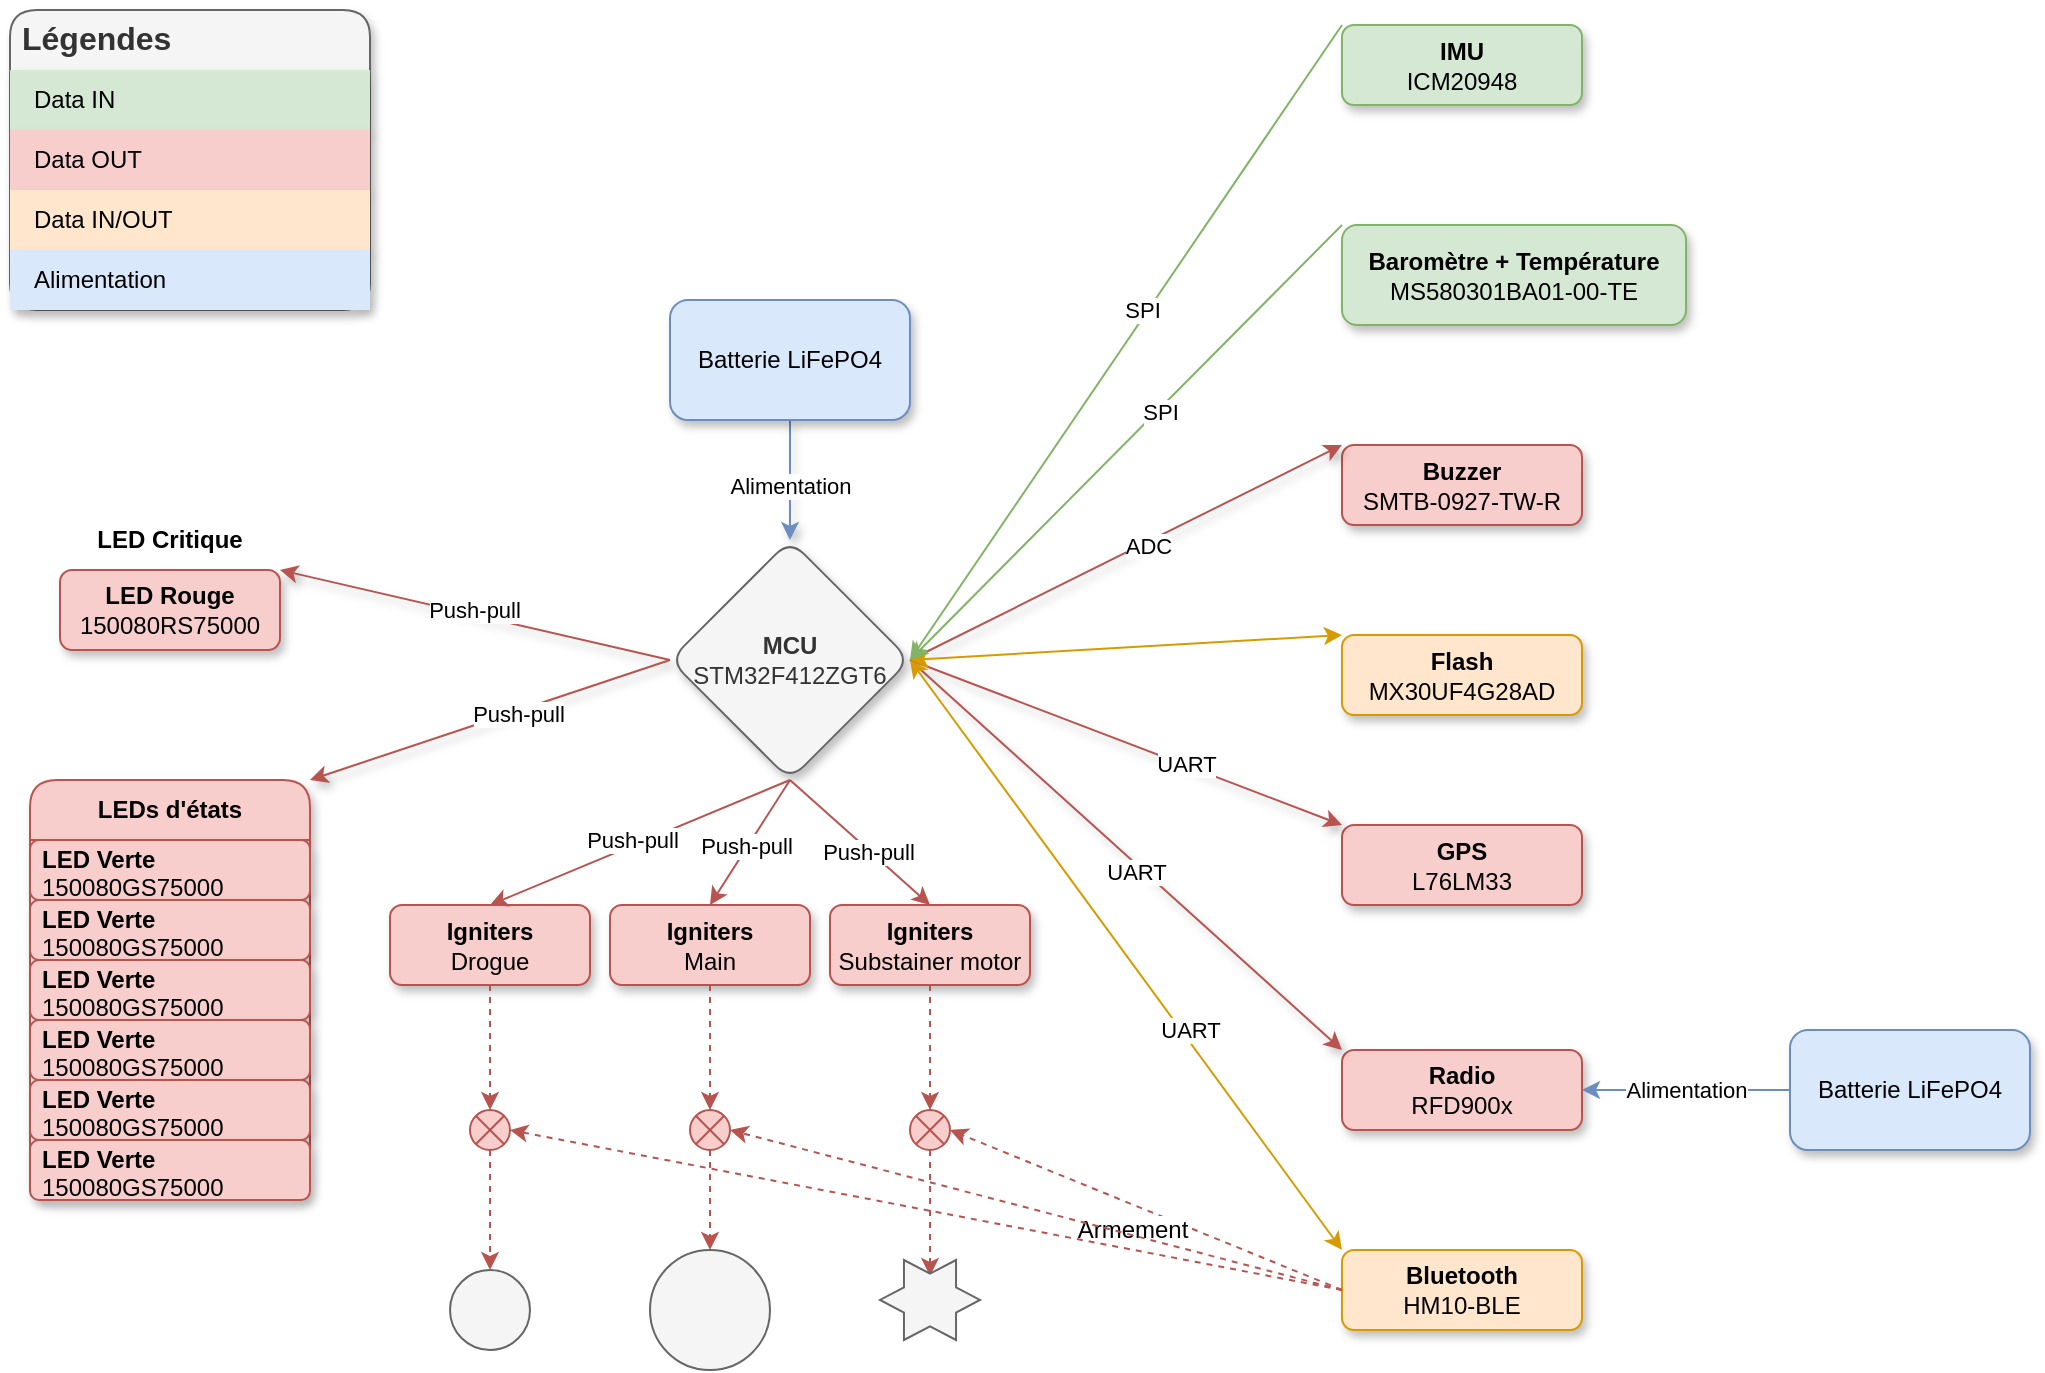 <mxfile version="24.7.16">
  <diagram name="Page-1" id="TUmGC7CQor2duUEEpyAF">
    <mxGraphModel dx="1434" dy="778" grid="1" gridSize="10" guides="1" tooltips="1" connect="1" arrows="1" fold="1" page="1" pageScale="1" pageWidth="827" pageHeight="1169" math="0" shadow="0">
      <root>
        <mxCell id="0" />
        <mxCell id="1" parent="0" />
        <mxCell id="Zi-ls83hF5ju5xvG0MOW-3" value="&lt;b&gt;MCU&lt;/b&gt;&lt;div&gt;&lt;span style=&quot;background-color: initial;&quot;&gt;STM32F412ZGT6&lt;/span&gt;&lt;br&gt;&lt;/div&gt;" style="rhombus;whiteSpace=wrap;html=1;align=center;shadow=1;rounded=1;verticalAlign=middle;fillColor=#f5f5f5;fontColor=#333333;strokeColor=#666666;" vertex="1" parent="1">
          <mxGeometry x="340" y="325" width="120" height="120" as="geometry" />
        </mxCell>
        <mxCell id="Zi-ls83hF5ju5xvG0MOW-4" value="&lt;b&gt;IMU&lt;/b&gt;&lt;div&gt;ICM20948&lt;br&gt;&lt;/div&gt;" style="rounded=1;whiteSpace=wrap;html=1;shadow=1;fillColor=#d5e8d4;strokeColor=#82b366;" vertex="1" parent="1">
          <mxGeometry x="676" y="67.5" width="120" height="40" as="geometry" />
        </mxCell>
        <mxCell id="Zi-ls83hF5ju5xvG0MOW-5" value="&lt;div&gt;&lt;b&gt;Baromètre + Température&lt;/b&gt;&lt;/div&gt;&lt;div&gt;MS580301BA01-00-TE&lt;br&gt;&lt;/div&gt;" style="rounded=1;whiteSpace=wrap;html=1;shadow=1;fillColor=#d5e8d4;strokeColor=#82b366;" vertex="1" parent="1">
          <mxGeometry x="676" y="167.5" width="172" height="50" as="geometry" />
        </mxCell>
        <mxCell id="Zi-ls83hF5ju5xvG0MOW-6" value="&lt;div&gt;&lt;b&gt;Flash&lt;/b&gt;&lt;/div&gt;&lt;div&gt;MX30UF4G28AD&lt;br&gt;&lt;/div&gt;" style="rounded=1;whiteSpace=wrap;html=1;shadow=1;fillColor=#ffe6cc;strokeColor=#d79b00;" vertex="1" parent="1">
          <mxGeometry x="676" y="372.5" width="120" height="40" as="geometry" />
        </mxCell>
        <mxCell id="Zi-ls83hF5ju5xvG0MOW-7" value="&lt;div&gt;&lt;b&gt;Radio&lt;/b&gt;&lt;/div&gt;&lt;div&gt;RFD900x&lt;/div&gt;" style="rounded=1;whiteSpace=wrap;html=1;shadow=1;fillColor=#f8cecc;strokeColor=#b85450;" vertex="1" parent="1">
          <mxGeometry x="676" y="580" width="120" height="40" as="geometry" />
        </mxCell>
        <mxCell id="Zi-ls83hF5ju5xvG0MOW-8" value="&lt;div&gt;&lt;b&gt;Buzzer&lt;/b&gt;&lt;/div&gt;&lt;div&gt;SMTB-0927-TW-R&lt;br&gt;&lt;/div&gt;" style="rounded=1;whiteSpace=wrap;html=1;shadow=1;fillColor=#f8cecc;strokeColor=#b85450;" vertex="1" parent="1">
          <mxGeometry x="676" y="277.5" width="120" height="40" as="geometry" />
        </mxCell>
        <mxCell id="Zi-ls83hF5ju5xvG0MOW-10" value="&lt;b&gt;LED Rouge&lt;/b&gt;&lt;div&gt;150080RS75000&lt;br&gt;&lt;/div&gt;" style="rounded=1;whiteSpace=wrap;html=1;shadow=1;fillColor=#f8cecc;strokeColor=#b85450;" vertex="1" parent="1">
          <mxGeometry x="35" y="340" width="110" height="40" as="geometry" />
        </mxCell>
        <mxCell id="Zi-ls83hF5ju5xvG0MOW-16" value="Batterie LiFePO4" style="rounded=1;whiteSpace=wrap;html=1;shadow=1;fillColor=#dae8fc;strokeColor=#6c8ebf;" vertex="1" parent="1">
          <mxGeometry x="900" y="570" width="120" height="60" as="geometry" />
        </mxCell>
        <mxCell id="Zi-ls83hF5ju5xvG0MOW-24" value="&lt;b&gt;LED&amp;nbsp;Critique&lt;/b&gt;" style="text;html=1;align=center;verticalAlign=middle;whiteSpace=wrap;rounded=0;" vertex="1" parent="1">
          <mxGeometry x="60" y="310" width="60" height="30" as="geometry" />
        </mxCell>
        <mxCell id="Zi-ls83hF5ju5xvG0MOW-27" value="&lt;b&gt;LEDs d&#39;états&lt;/b&gt;" style="swimlane;fontStyle=0;childLayout=stackLayout;horizontal=1;startSize=30;horizontalStack=0;resizeParent=1;resizeParentMax=0;resizeLast=0;collapsible=1;marginBottom=0;whiteSpace=wrap;html=1;rounded=1;swimlaneLine=1;shadow=1;fillColor=#f8cecc;strokeColor=#b85450;" vertex="1" parent="1">
          <mxGeometry x="20" y="445" width="140" height="210" as="geometry" />
        </mxCell>
        <mxCell id="Zi-ls83hF5ju5xvG0MOW-28" value="&lt;b style=&quot;text-align: center;&quot;&gt;LED Verte&lt;/b&gt;&lt;div style=&quot;text-align: center;&quot;&gt;150080GS75000&lt;/div&gt;" style="text;align=left;verticalAlign=middle;spacingLeft=4;spacingRight=4;overflow=hidden;points=[[0,0.5],[1,0.5]];portConstraint=eastwest;rotatable=0;whiteSpace=wrap;html=1;rounded=1;shadow=1;fillColor=#f8cecc;strokeColor=#b85450;" vertex="1" parent="Zi-ls83hF5ju5xvG0MOW-27">
          <mxGeometry y="30" width="140" height="30" as="geometry" />
        </mxCell>
        <mxCell id="Zi-ls83hF5ju5xvG0MOW-29" value="&lt;b style=&quot;text-align: center;&quot;&gt;LED Verte&lt;/b&gt;&lt;div style=&quot;text-align: center;&quot;&gt;150080GS75000&lt;/div&gt;" style="text;align=left;verticalAlign=middle;spacingLeft=4;spacingRight=4;overflow=hidden;points=[[0,0.5],[1,0.5]];portConstraint=eastwest;rotatable=0;whiteSpace=wrap;html=1;rounded=1;shadow=1;fillColor=#f8cecc;strokeColor=#b85450;" vertex="1" parent="Zi-ls83hF5ju5xvG0MOW-27">
          <mxGeometry y="60" width="140" height="30" as="geometry" />
        </mxCell>
        <mxCell id="Zi-ls83hF5ju5xvG0MOW-30" value="&lt;b style=&quot;text-align: center;&quot;&gt;LED Verte&lt;/b&gt;&lt;div style=&quot;text-align: center;&quot;&gt;150080GS75000&lt;/div&gt;" style="text;align=left;verticalAlign=middle;spacingLeft=4;spacingRight=4;overflow=hidden;points=[[0,0.5],[1,0.5]];portConstraint=eastwest;rotatable=0;whiteSpace=wrap;html=1;rounded=1;shadow=1;fillColor=#f8cecc;strokeColor=#b85450;" vertex="1" parent="Zi-ls83hF5ju5xvG0MOW-27">
          <mxGeometry y="90" width="140" height="30" as="geometry" />
        </mxCell>
        <mxCell id="Zi-ls83hF5ju5xvG0MOW-31" value="&lt;b style=&quot;text-align: center;&quot;&gt;LED Verte&lt;/b&gt;&lt;div style=&quot;text-align: center;&quot;&gt;150080GS75000&lt;/div&gt;" style="text;align=left;verticalAlign=middle;spacingLeft=4;spacingRight=4;overflow=hidden;points=[[0,0.5],[1,0.5]];portConstraint=eastwest;rotatable=0;whiteSpace=wrap;html=1;rounded=1;shadow=1;fillColor=#f8cecc;strokeColor=#b85450;" vertex="1" parent="Zi-ls83hF5ju5xvG0MOW-27">
          <mxGeometry y="120" width="140" height="30" as="geometry" />
        </mxCell>
        <mxCell id="Zi-ls83hF5ju5xvG0MOW-32" value="&lt;b style=&quot;text-align: center;&quot;&gt;LED Verte&lt;/b&gt;&lt;div style=&quot;text-align: center;&quot;&gt;150080GS75000&lt;/div&gt;" style="text;align=left;verticalAlign=middle;spacingLeft=4;spacingRight=4;overflow=hidden;points=[[0,0.5],[1,0.5]];portConstraint=eastwest;rotatable=0;whiteSpace=wrap;html=1;rounded=1;shadow=1;fillColor=#f8cecc;strokeColor=#b85450;" vertex="1" parent="Zi-ls83hF5ju5xvG0MOW-27">
          <mxGeometry y="150" width="140" height="30" as="geometry" />
        </mxCell>
        <mxCell id="Zi-ls83hF5ju5xvG0MOW-99" value="&lt;b style=&quot;text-align: center;&quot;&gt;LED Verte&lt;/b&gt;&lt;div style=&quot;text-align: center;&quot;&gt;150080GS75000&lt;/div&gt;" style="text;align=left;verticalAlign=middle;spacingLeft=4;spacingRight=4;overflow=hidden;points=[[0,0.5],[1,0.5]];portConstraint=eastwest;rotatable=0;whiteSpace=wrap;html=1;rounded=1;shadow=1;fillColor=#f8cecc;strokeColor=#b85450;" vertex="1" parent="Zi-ls83hF5ju5xvG0MOW-27">
          <mxGeometry y="180" width="140" height="30" as="geometry" />
        </mxCell>
        <mxCell id="Zi-ls83hF5ju5xvG0MOW-42" style="edgeStyle=orthogonalEdgeStyle;rounded=0;orthogonalLoop=1;jettySize=auto;html=1;exitX=0.5;exitY=1;exitDx=0;exitDy=0;entryX=0.5;entryY=0;entryDx=0;entryDy=0;shadow=1;fillColor=#dae8fc;strokeColor=#6c8ebf;" edge="1" parent="1" source="Zi-ls83hF5ju5xvG0MOW-38" target="Zi-ls83hF5ju5xvG0MOW-3">
          <mxGeometry relative="1" as="geometry" />
        </mxCell>
        <mxCell id="Zi-ls83hF5ju5xvG0MOW-77" value="Alimentation" style="edgeLabel;html=1;align=center;verticalAlign=middle;resizable=0;points=[];" vertex="1" connectable="0" parent="Zi-ls83hF5ju5xvG0MOW-42">
          <mxGeometry x="0.1" y="3" relative="1" as="geometry">
            <mxPoint x="-3" as="offset" />
          </mxGeometry>
        </mxCell>
        <mxCell id="Zi-ls83hF5ju5xvG0MOW-38" value="Batterie LiFePO4" style="rounded=1;whiteSpace=wrap;html=1;shadow=1;fillColor=#dae8fc;strokeColor=#6c8ebf;" vertex="1" parent="1">
          <mxGeometry x="340" y="205" width="120" height="60" as="geometry" />
        </mxCell>
        <mxCell id="Zi-ls83hF5ju5xvG0MOW-39" value="&lt;div&gt;&lt;b&gt;GPS&lt;/b&gt;&lt;/div&gt;&lt;div&gt;L76LM33&lt;/div&gt;" style="rounded=1;whiteSpace=wrap;html=1;shadow=1;fillColor=#f8cecc;strokeColor=#b85450;" vertex="1" parent="1">
          <mxGeometry x="676" y="467.5" width="120" height="40" as="geometry" />
        </mxCell>
        <mxCell id="Zi-ls83hF5ju5xvG0MOW-45" value="" style="endArrow=classic;html=1;rounded=0;exitX=1;exitY=0.5;exitDx=0;exitDy=0;entryX=0;entryY=0;entryDx=0;entryDy=0;shadow=1;fillColor=#f8cecc;strokeColor=#b85450;" edge="1" parent="1" source="Zi-ls83hF5ju5xvG0MOW-3" target="Zi-ls83hF5ju5xvG0MOW-7">
          <mxGeometry width="50" height="50" relative="1" as="geometry">
            <mxPoint x="390" y="430" as="sourcePoint" />
            <mxPoint x="440" y="380" as="targetPoint" />
          </mxGeometry>
        </mxCell>
        <mxCell id="Zi-ls83hF5ju5xvG0MOW-70" value="UART" style="edgeLabel;html=1;align=center;verticalAlign=middle;resizable=0;points=[];" vertex="1" connectable="0" parent="Zi-ls83hF5ju5xvG0MOW-45">
          <mxGeometry x="-0.171" y="-2" relative="1" as="geometry">
            <mxPoint x="25" y="24" as="offset" />
          </mxGeometry>
        </mxCell>
        <mxCell id="Zi-ls83hF5ju5xvG0MOW-46" value="" style="endArrow=classic;html=1;rounded=0;exitX=1;exitY=0.5;exitDx=0;exitDy=0;entryX=0;entryY=0;entryDx=0;entryDy=0;shadow=1;fillColor=#f8cecc;strokeColor=#b85450;" edge="1" parent="1" source="Zi-ls83hF5ju5xvG0MOW-3" target="Zi-ls83hF5ju5xvG0MOW-39">
          <mxGeometry width="50" height="50" relative="1" as="geometry">
            <mxPoint x="380" y="405" as="sourcePoint" />
            <mxPoint x="430" y="630" as="targetPoint" />
          </mxGeometry>
        </mxCell>
        <mxCell id="Zi-ls83hF5ju5xvG0MOW-71" value="UART" style="edgeLabel;html=1;align=center;verticalAlign=middle;resizable=0;points=[];" vertex="1" connectable="0" parent="Zi-ls83hF5ju5xvG0MOW-46">
          <mxGeometry x="0.383" y="1" relative="1" as="geometry">
            <mxPoint x="-12" y="-4" as="offset" />
          </mxGeometry>
        </mxCell>
        <mxCell id="Zi-ls83hF5ju5xvG0MOW-49" value="" style="endArrow=classic;html=1;rounded=0;exitX=1;exitY=0.5;exitDx=0;exitDy=0;entryX=0;entryY=0;entryDx=0;entryDy=0;shadow=1;fillColor=#f8cecc;strokeColor=#b85450;" edge="1" parent="1" source="Zi-ls83hF5ju5xvG0MOW-3" target="Zi-ls83hF5ju5xvG0MOW-8">
          <mxGeometry width="50" height="50" relative="1" as="geometry">
            <mxPoint x="380" y="405" as="sourcePoint" />
            <mxPoint x="430" y="435" as="targetPoint" />
          </mxGeometry>
        </mxCell>
        <mxCell id="Zi-ls83hF5ju5xvG0MOW-74" value="ADC" style="edgeLabel;html=1;align=center;verticalAlign=middle;resizable=0;points=[];" vertex="1" connectable="0" parent="Zi-ls83hF5ju5xvG0MOW-49">
          <mxGeometry x="0.094" y="-2" relative="1" as="geometry">
            <mxPoint as="offset" />
          </mxGeometry>
        </mxCell>
        <mxCell id="Zi-ls83hF5ju5xvG0MOW-59" value="" style="endArrow=classic;html=1;rounded=0;exitX=0;exitY=0.5;exitDx=0;exitDy=0;entryX=1;entryY=0;entryDx=0;entryDy=0;shadow=1;fillColor=#f8cecc;strokeColor=#b85450;" edge="1" parent="1" source="Zi-ls83hF5ju5xvG0MOW-3" target="Zi-ls83hF5ju5xvG0MOW-10">
          <mxGeometry width="50" height="50" relative="1" as="geometry">
            <mxPoint x="390" y="430" as="sourcePoint" />
            <mxPoint x="440" y="380" as="targetPoint" />
          </mxGeometry>
        </mxCell>
        <mxCell id="Zi-ls83hF5ju5xvG0MOW-79" value="Push-pull" style="edgeLabel;html=1;align=center;verticalAlign=middle;resizable=0;points=[];" vertex="1" connectable="0" parent="Zi-ls83hF5ju5xvG0MOW-59">
          <mxGeometry x="0.014" y="-2" relative="1" as="geometry">
            <mxPoint as="offset" />
          </mxGeometry>
        </mxCell>
        <mxCell id="Zi-ls83hF5ju5xvG0MOW-60" value="" style="endArrow=classic;html=1;rounded=0;exitX=0;exitY=0.5;exitDx=0;exitDy=0;entryX=1;entryY=0;entryDx=0;entryDy=0;shadow=1;fillColor=#f8cecc;strokeColor=#b85450;" edge="1" parent="1" source="Zi-ls83hF5ju5xvG0MOW-3" target="Zi-ls83hF5ju5xvG0MOW-27">
          <mxGeometry width="50" height="50" relative="1" as="geometry">
            <mxPoint x="260" y="405" as="sourcePoint" />
            <mxPoint x="215" y="355" as="targetPoint" />
          </mxGeometry>
        </mxCell>
        <mxCell id="Zi-ls83hF5ju5xvG0MOW-80" value="Push-pull" style="edgeLabel;html=1;align=center;verticalAlign=middle;resizable=0;points=[];" vertex="1" connectable="0" parent="Zi-ls83hF5ju5xvG0MOW-60">
          <mxGeometry x="-0.259" y="1" relative="1" as="geometry">
            <mxPoint x="-10" y="4" as="offset" />
          </mxGeometry>
        </mxCell>
        <mxCell id="Zi-ls83hF5ju5xvG0MOW-86" value="Légendes" style="shape=table;startSize=30;container=1;collapsible=0;childLayout=tableLayout;fontSize=16;align=left;verticalAlign=top;fillColor=#f5f5f5;strokeColor=#666666;fontStyle=1;spacingLeft=6;spacing=0;resizable=0;fontColor=#333333;shadow=1;rounded=1;swimlaneLine=0;" vertex="1" parent="1">
          <mxGeometry x="10" y="60" width="180" height="150" as="geometry" />
        </mxCell>
        <mxCell id="Zi-ls83hF5ju5xvG0MOW-87" value="" style="shape=tableRow;horizontal=0;startSize=0;swimlaneHead=0;swimlaneBody=0;strokeColor=inherit;top=0;left=0;bottom=0;right=0;collapsible=0;dropTarget=0;fillColor=none;points=[[0,0.5],[1,0.5]];portConstraint=eastwest;fontSize=12;" vertex="1" parent="Zi-ls83hF5ju5xvG0MOW-86">
          <mxGeometry y="30" width="180" height="30" as="geometry" />
        </mxCell>
        <mxCell id="Zi-ls83hF5ju5xvG0MOW-88" value="&lt;font color=&quot;#000000&quot;&gt;Data IN&lt;/font&gt;" style="shape=partialRectangle;html=1;whiteSpace=wrap;connectable=0;strokeColor=#82b366;overflow=hidden;fillColor=#d5e8d4;top=0;left=0;bottom=0;right=0;pointerEvents=1;fontSize=12;align=left;spacingLeft=10;spacingRight=4;shadow=1;" vertex="1" parent="Zi-ls83hF5ju5xvG0MOW-87">
          <mxGeometry width="180" height="30" as="geometry">
            <mxRectangle width="180" height="30" as="alternateBounds" />
          </mxGeometry>
        </mxCell>
        <mxCell id="Zi-ls83hF5ju5xvG0MOW-89" value="" style="shape=tableRow;horizontal=0;startSize=0;swimlaneHead=0;swimlaneBody=0;strokeColor=inherit;top=0;left=0;bottom=0;right=0;collapsible=0;dropTarget=0;fillColor=none;points=[[0,0.5],[1,0.5]];portConstraint=eastwest;fontSize=12;" vertex="1" parent="Zi-ls83hF5ju5xvG0MOW-86">
          <mxGeometry y="60" width="180" height="30" as="geometry" />
        </mxCell>
        <mxCell id="Zi-ls83hF5ju5xvG0MOW-90" value="&lt;font color=&quot;#000000&quot;&gt;Data OUT&lt;/font&gt;" style="shape=partialRectangle;html=1;whiteSpace=wrap;connectable=0;strokeColor=#b85450;overflow=hidden;fillColor=#f8cecc;top=0;left=0;bottom=0;right=0;pointerEvents=1;fontSize=12;align=left;spacingLeft=10;spacingRight=4;shadow=1;" vertex="1" parent="Zi-ls83hF5ju5xvG0MOW-89">
          <mxGeometry width="180" height="30" as="geometry">
            <mxRectangle width="180" height="30" as="alternateBounds" />
          </mxGeometry>
        </mxCell>
        <mxCell id="Zi-ls83hF5ju5xvG0MOW-91" value="" style="shape=tableRow;horizontal=0;startSize=0;swimlaneHead=0;swimlaneBody=0;strokeColor=#82b366;top=0;left=0;bottom=0;right=0;collapsible=0;dropTarget=0;fillColor=#d5e8d4;points=[[0,0.5],[1,0.5]];portConstraint=eastwest;fontSize=12;" vertex="1" parent="Zi-ls83hF5ju5xvG0MOW-86">
          <mxGeometry y="90" width="180" height="30" as="geometry" />
        </mxCell>
        <mxCell id="Zi-ls83hF5ju5xvG0MOW-92" value="&lt;font color=&quot;#000000&quot;&gt;Data IN/OUT&lt;/font&gt;" style="shape=partialRectangle;html=1;whiteSpace=wrap;connectable=0;strokeColor=#d79b00;overflow=hidden;fillColor=#ffe6cc;top=0;left=0;bottom=0;right=0;pointerEvents=1;fontSize=12;align=left;spacingLeft=10;spacingRight=4;shadow=1;" vertex="1" parent="Zi-ls83hF5ju5xvG0MOW-91">
          <mxGeometry width="180" height="30" as="geometry">
            <mxRectangle width="180" height="30" as="alternateBounds" />
          </mxGeometry>
        </mxCell>
        <mxCell id="Zi-ls83hF5ju5xvG0MOW-149" style="shape=tableRow;horizontal=0;startSize=0;swimlaneHead=0;swimlaneBody=0;strokeColor=#82b366;top=0;left=0;bottom=0;right=0;collapsible=0;dropTarget=0;fillColor=#d5e8d4;points=[[0,0.5],[1,0.5]];portConstraint=eastwest;fontSize=12;" vertex="1" parent="Zi-ls83hF5ju5xvG0MOW-86">
          <mxGeometry y="120" width="180" height="30" as="geometry" />
        </mxCell>
        <mxCell id="Zi-ls83hF5ju5xvG0MOW-150" value="Alimentation" style="shape=partialRectangle;html=1;whiteSpace=wrap;connectable=0;strokeColor=#6c8ebf;overflow=hidden;fillColor=#dae8fc;top=0;left=0;bottom=0;right=0;pointerEvents=1;fontSize=12;align=left;spacingLeft=10;spacingRight=4;shadow=1;" vertex="1" parent="Zi-ls83hF5ju5xvG0MOW-149">
          <mxGeometry width="180" height="30" as="geometry">
            <mxRectangle width="180" height="30" as="alternateBounds" />
          </mxGeometry>
        </mxCell>
        <mxCell id="Zi-ls83hF5ju5xvG0MOW-100" value="&lt;div&gt;&lt;b&gt;Bluetooth&lt;/b&gt;&lt;/div&gt;&lt;div&gt;HM10-&lt;span style=&quot;background-color: initial;&quot;&gt;BLE&lt;/span&gt;&lt;/div&gt;" style="rounded=1;whiteSpace=wrap;html=1;shadow=1;fillColor=#ffe6cc;strokeColor=#d79b00;" vertex="1" parent="1">
          <mxGeometry x="676" y="680" width="120" height="40" as="geometry" />
        </mxCell>
        <mxCell id="Zi-ls83hF5ju5xvG0MOW-105" value="" style="endArrow=classic;startArrow=classic;html=1;rounded=0;entryX=0;entryY=0;entryDx=0;entryDy=0;exitX=1;exitY=0.5;exitDx=0;exitDy=0;fillColor=#ffe6cc;strokeColor=#d79b00;" edge="1" parent="1" source="Zi-ls83hF5ju5xvG0MOW-3" target="Zi-ls83hF5ju5xvG0MOW-6">
          <mxGeometry width="50" height="50" relative="1" as="geometry">
            <mxPoint x="390" y="430" as="sourcePoint" />
            <mxPoint x="440" y="380" as="targetPoint" />
          </mxGeometry>
        </mxCell>
        <mxCell id="Zi-ls83hF5ju5xvG0MOW-106" value="&lt;b&gt;Igniters&lt;/b&gt;&lt;div&gt;Drogue&lt;/div&gt;" style="rounded=1;whiteSpace=wrap;html=1;fillColor=#f8cecc;strokeColor=#b85450;shadow=1;" vertex="1" parent="1">
          <mxGeometry x="200" y="507.5" width="100" height="40" as="geometry" />
        </mxCell>
        <mxCell id="Zi-ls83hF5ju5xvG0MOW-107" value="&lt;b&gt;Igniters&lt;/b&gt;&lt;div&gt;Main&lt;/div&gt;" style="rounded=1;whiteSpace=wrap;html=1;fillColor=#f8cecc;strokeColor=#b85450;shadow=1;" vertex="1" parent="1">
          <mxGeometry x="310" y="507.5" width="100" height="40" as="geometry" />
        </mxCell>
        <mxCell id="Zi-ls83hF5ju5xvG0MOW-108" value="&lt;b&gt;Igniters&lt;/b&gt;&lt;div&gt;Substainer motor&lt;/div&gt;" style="rounded=1;whiteSpace=wrap;html=1;fillColor=#f8cecc;strokeColor=#b85450;shadow=1;" vertex="1" parent="1">
          <mxGeometry x="420" y="507.5" width="100" height="40" as="geometry" />
        </mxCell>
        <mxCell id="Zi-ls83hF5ju5xvG0MOW-110" value="" style="endArrow=classic;html=1;rounded=0;entryX=1;entryY=0.5;entryDx=0;entryDy=0;exitX=0;exitY=0;exitDx=0;exitDy=0;fillColor=#d5e8d4;strokeColor=#82b366;" edge="1" parent="1" source="Zi-ls83hF5ju5xvG0MOW-5" target="Zi-ls83hF5ju5xvG0MOW-3">
          <mxGeometry width="50" height="50" relative="1" as="geometry">
            <mxPoint x="390" y="430" as="sourcePoint" />
            <mxPoint x="440" y="380" as="targetPoint" />
          </mxGeometry>
        </mxCell>
        <mxCell id="Zi-ls83hF5ju5xvG0MOW-120" value="SPI" style="edgeLabel;html=1;align=center;verticalAlign=middle;resizable=0;points=[];" vertex="1" connectable="0" parent="Zi-ls83hF5ju5xvG0MOW-110">
          <mxGeometry x="-0.144" y="1" relative="1" as="geometry">
            <mxPoint as="offset" />
          </mxGeometry>
        </mxCell>
        <mxCell id="Zi-ls83hF5ju5xvG0MOW-111" value="" style="endArrow=classic;html=1;rounded=0;exitX=0;exitY=0;exitDx=0;exitDy=0;entryX=1;entryY=0.5;entryDx=0;entryDy=0;fillColor=#d5e8d4;strokeColor=#82b366;" edge="1" parent="1" source="Zi-ls83hF5ju5xvG0MOW-4" target="Zi-ls83hF5ju5xvG0MOW-3">
          <mxGeometry width="50" height="50" relative="1" as="geometry">
            <mxPoint x="390" y="430" as="sourcePoint" />
            <mxPoint x="440" y="380" as="targetPoint" />
          </mxGeometry>
        </mxCell>
        <mxCell id="Zi-ls83hF5ju5xvG0MOW-121" value="SPI" style="edgeLabel;html=1;align=center;verticalAlign=middle;resizable=0;points=[];" vertex="1" connectable="0" parent="Zi-ls83hF5ju5xvG0MOW-111">
          <mxGeometry x="-0.093" y="-3" relative="1" as="geometry">
            <mxPoint as="offset" />
          </mxGeometry>
        </mxCell>
        <mxCell id="Zi-ls83hF5ju5xvG0MOW-112" value="" style="endArrow=classic;html=1;rounded=0;exitX=0.5;exitY=1;exitDx=0;exitDy=0;entryX=0.5;entryY=0;entryDx=0;entryDy=0;fillColor=#f8cecc;strokeColor=#b85450;" edge="1" parent="1" source="Zi-ls83hF5ju5xvG0MOW-3" target="Zi-ls83hF5ju5xvG0MOW-106">
          <mxGeometry width="50" height="50" relative="1" as="geometry">
            <mxPoint x="390" y="430" as="sourcePoint" />
            <mxPoint x="440" y="380" as="targetPoint" />
          </mxGeometry>
        </mxCell>
        <mxCell id="Zi-ls83hF5ju5xvG0MOW-117" value="Push-pull" style="edgeLabel;html=1;align=center;verticalAlign=middle;resizable=0;points=[];" vertex="1" connectable="0" parent="Zi-ls83hF5ju5xvG0MOW-112">
          <mxGeometry x="0.04" y="-3" relative="1" as="geometry">
            <mxPoint as="offset" />
          </mxGeometry>
        </mxCell>
        <mxCell id="Zi-ls83hF5ju5xvG0MOW-113" value="" style="endArrow=classic;html=1;rounded=0;entryX=0.5;entryY=0;entryDx=0;entryDy=0;exitX=0.5;exitY=1;exitDx=0;exitDy=0;fillColor=#f8cecc;strokeColor=#b85450;" edge="1" parent="1" source="Zi-ls83hF5ju5xvG0MOW-3" target="Zi-ls83hF5ju5xvG0MOW-107">
          <mxGeometry width="50" height="50" relative="1" as="geometry">
            <mxPoint x="450" y="470" as="sourcePoint" />
            <mxPoint x="260" y="518" as="targetPoint" />
          </mxGeometry>
        </mxCell>
        <mxCell id="Zi-ls83hF5ju5xvG0MOW-118" value="Push-pull" style="edgeLabel;html=1;align=center;verticalAlign=middle;resizable=0;points=[];" vertex="1" connectable="0" parent="Zi-ls83hF5ju5xvG0MOW-113">
          <mxGeometry x="0.069" y="-1" relative="1" as="geometry">
            <mxPoint as="offset" />
          </mxGeometry>
        </mxCell>
        <mxCell id="Zi-ls83hF5ju5xvG0MOW-114" value="" style="endArrow=classic;html=1;rounded=0;entryX=0.5;entryY=0;entryDx=0;entryDy=0;exitX=0.5;exitY=1;exitDx=0;exitDy=0;fillColor=#f8cecc;strokeColor=#b85450;" edge="1" parent="1" source="Zi-ls83hF5ju5xvG0MOW-3" target="Zi-ls83hF5ju5xvG0MOW-108">
          <mxGeometry width="50" height="50" relative="1" as="geometry">
            <mxPoint x="410" y="455" as="sourcePoint" />
            <mxPoint x="370" y="518" as="targetPoint" />
          </mxGeometry>
        </mxCell>
        <mxCell id="Zi-ls83hF5ju5xvG0MOW-119" value="Push-pull" style="edgeLabel;html=1;align=center;verticalAlign=middle;resizable=0;points=[];" vertex="1" connectable="0" parent="Zi-ls83hF5ju5xvG0MOW-114">
          <mxGeometry x="0.131" y="-1" relative="1" as="geometry">
            <mxPoint as="offset" />
          </mxGeometry>
        </mxCell>
        <mxCell id="Zi-ls83hF5ju5xvG0MOW-125" value="" style="endArrow=classic;html=1;rounded=0;exitX=0.5;exitY=1;exitDx=0;exitDy=0;dashed=1;strokeColor=#b85450;fillColor=#f8cecc;entryX=0.5;entryY=0;entryDx=0;entryDy=0;" edge="1" parent="1" source="Zi-ls83hF5ju5xvG0MOW-134" target="Zi-ls83hF5ju5xvG0MOW-145">
          <mxGeometry width="50" height="50" relative="1" as="geometry">
            <mxPoint x="390" y="430" as="sourcePoint" />
            <mxPoint x="250" y="686.99" as="targetPoint" />
          </mxGeometry>
        </mxCell>
        <mxCell id="Zi-ls83hF5ju5xvG0MOW-126" value="" style="endArrow=classic;html=1;rounded=0;exitX=0.5;exitY=1;exitDx=0;exitDy=0;dashed=1;strokeColor=#b85450;fillColor=#f8cecc;entryX=0.5;entryY=0;entryDx=0;entryDy=0;" edge="1" parent="1" source="Zi-ls83hF5ju5xvG0MOW-132" target="Zi-ls83hF5ju5xvG0MOW-147">
          <mxGeometry width="50" height="50" relative="1" as="geometry">
            <mxPoint x="260" y="558" as="sourcePoint" />
            <mxPoint x="361" y="683" as="targetPoint" />
          </mxGeometry>
        </mxCell>
        <mxCell id="Zi-ls83hF5ju5xvG0MOW-127" value="" style="endArrow=classic;html=1;rounded=0;exitX=0.5;exitY=1;exitDx=0;exitDy=0;dashed=1;strokeColor=#b85450;fillColor=#f8cecc;entryX=0.5;entryY=0.2;entryDx=0;entryDy=0;entryPerimeter=0;" edge="1" parent="1" source="Zi-ls83hF5ju5xvG0MOW-130" target="Zi-ls83hF5ju5xvG0MOW-148">
          <mxGeometry width="50" height="50" relative="1" as="geometry">
            <mxPoint x="370" y="558" as="sourcePoint" />
            <mxPoint x="470" y="680" as="targetPoint" />
          </mxGeometry>
        </mxCell>
        <mxCell id="Zi-ls83hF5ju5xvG0MOW-128" value="" style="endArrow=classic;html=1;rounded=0;exitX=0;exitY=0.5;exitDx=0;exitDy=0;entryX=1;entryY=0.5;entryDx=0;entryDy=0;fillColor=#dae8fc;strokeColor=#6c8ebf;" edge="1" parent="1" source="Zi-ls83hF5ju5xvG0MOW-16" target="Zi-ls83hF5ju5xvG0MOW-7">
          <mxGeometry width="50" height="50" relative="1" as="geometry">
            <mxPoint x="390" y="430" as="sourcePoint" />
            <mxPoint x="440" y="380" as="targetPoint" />
          </mxGeometry>
        </mxCell>
        <mxCell id="Zi-ls83hF5ju5xvG0MOW-129" value="Alimentation" style="edgeLabel;html=1;align=center;verticalAlign=middle;resizable=0;points=[];" vertex="1" connectable="0" parent="Zi-ls83hF5ju5xvG0MOW-128">
          <mxGeometry x="-0.406" y="-2" relative="1" as="geometry">
            <mxPoint x="-21" y="2" as="offset" />
          </mxGeometry>
        </mxCell>
        <mxCell id="Zi-ls83hF5ju5xvG0MOW-131" value="" style="endArrow=classic;html=1;rounded=0;exitX=0.5;exitY=1;exitDx=0;exitDy=0;dashed=1;strokeColor=#b85450;fillColor=#f8cecc;" edge="1" parent="1" source="Zi-ls83hF5ju5xvG0MOW-108" target="Zi-ls83hF5ju5xvG0MOW-130">
          <mxGeometry width="50" height="50" relative="1" as="geometry">
            <mxPoint x="470" y="548" as="sourcePoint" />
            <mxPoint x="470" y="680" as="targetPoint" />
          </mxGeometry>
        </mxCell>
        <mxCell id="Zi-ls83hF5ju5xvG0MOW-130" value="" style="shape=sumEllipse;perimeter=ellipsePerimeter;whiteSpace=wrap;html=1;backgroundOutline=1;fillColor=#f8cecc;strokeColor=#b85450;" vertex="1" parent="1">
          <mxGeometry x="460" y="610" width="20" height="20" as="geometry" />
        </mxCell>
        <mxCell id="Zi-ls83hF5ju5xvG0MOW-133" value="" style="endArrow=classic;html=1;rounded=0;exitX=0.5;exitY=1;exitDx=0;exitDy=0;dashed=1;strokeColor=#b85450;fillColor=#f8cecc;" edge="1" parent="1" source="Zi-ls83hF5ju5xvG0MOW-107" target="Zi-ls83hF5ju5xvG0MOW-132">
          <mxGeometry width="50" height="50" relative="1" as="geometry">
            <mxPoint x="360" y="548" as="sourcePoint" />
            <mxPoint x="360" y="680" as="targetPoint" />
          </mxGeometry>
        </mxCell>
        <mxCell id="Zi-ls83hF5ju5xvG0MOW-132" value="" style="shape=sumEllipse;perimeter=ellipsePerimeter;whiteSpace=wrap;html=1;backgroundOutline=1;fillColor=#f8cecc;strokeColor=#b85450;" vertex="1" parent="1">
          <mxGeometry x="350" y="610" width="20" height="20" as="geometry" />
        </mxCell>
        <mxCell id="Zi-ls83hF5ju5xvG0MOW-135" value="" style="endArrow=classic;html=1;rounded=0;exitX=0.5;exitY=1;exitDx=0;exitDy=0;dashed=1;strokeColor=#b85450;fillColor=#f8cecc;" edge="1" parent="1" source="Zi-ls83hF5ju5xvG0MOW-106" target="Zi-ls83hF5ju5xvG0MOW-134">
          <mxGeometry width="50" height="50" relative="1" as="geometry">
            <mxPoint x="250" y="548" as="sourcePoint" />
            <mxPoint x="250" y="680" as="targetPoint" />
          </mxGeometry>
        </mxCell>
        <mxCell id="Zi-ls83hF5ju5xvG0MOW-134" value="" style="shape=sumEllipse;perimeter=ellipsePerimeter;whiteSpace=wrap;html=1;backgroundOutline=1;fillColor=#f8cecc;strokeColor=#b85450;" vertex="1" parent="1">
          <mxGeometry x="240" y="610" width="20" height="20" as="geometry" />
        </mxCell>
        <mxCell id="Zi-ls83hF5ju5xvG0MOW-136" value="" style="endArrow=classic;html=1;rounded=0;exitX=0;exitY=0.5;exitDx=0;exitDy=0;entryX=1;entryY=0.5;entryDx=0;entryDy=0;fillColor=#f8cecc;strokeColor=#b85450;dashed=1;" edge="1" parent="1" source="Zi-ls83hF5ju5xvG0MOW-100" target="Zi-ls83hF5ju5xvG0MOW-130">
          <mxGeometry width="50" height="50" relative="1" as="geometry">
            <mxPoint x="390" y="430" as="sourcePoint" />
            <mxPoint x="440" y="380" as="targetPoint" />
          </mxGeometry>
        </mxCell>
        <mxCell id="Zi-ls83hF5ju5xvG0MOW-141" value="&lt;font style=&quot;font-size: 12px;&quot;&gt;Armement&lt;/font&gt;" style="edgeLabel;html=1;align=center;verticalAlign=middle;resizable=0;points=[];" vertex="1" connectable="0" parent="Zi-ls83hF5ju5xvG0MOW-136">
          <mxGeometry x="0.135" y="-1" relative="1" as="geometry">
            <mxPoint x="5" y="16" as="offset" />
          </mxGeometry>
        </mxCell>
        <mxCell id="Zi-ls83hF5ju5xvG0MOW-137" value="" style="endArrow=classic;startArrow=classic;html=1;rounded=0;entryX=1;entryY=0.5;entryDx=0;entryDy=0;exitX=0;exitY=0;exitDx=0;exitDy=0;fillColor=#ffe6cc;strokeColor=#d79b00;" edge="1" parent="1" source="Zi-ls83hF5ju5xvG0MOW-100" target="Zi-ls83hF5ju5xvG0MOW-3">
          <mxGeometry width="50" height="50" relative="1" as="geometry">
            <mxPoint x="390" y="430" as="sourcePoint" />
            <mxPoint x="440" y="380" as="targetPoint" />
          </mxGeometry>
        </mxCell>
        <mxCell id="Zi-ls83hF5ju5xvG0MOW-138" value="UART" style="edgeLabel;html=1;align=center;verticalAlign=middle;resizable=0;points=[];" vertex="1" connectable="0" parent="Zi-ls83hF5ju5xvG0MOW-137">
          <mxGeometry x="-0.639" y="-1" relative="1" as="geometry">
            <mxPoint x="-38" y="-56" as="offset" />
          </mxGeometry>
        </mxCell>
        <mxCell id="Zi-ls83hF5ju5xvG0MOW-139" value="" style="endArrow=classic;html=1;rounded=0;exitX=0;exitY=0.5;exitDx=0;exitDy=0;entryX=1;entryY=0.5;entryDx=0;entryDy=0;fillColor=#f8cecc;strokeColor=#b85450;dashed=1;" edge="1" parent="1" source="Zi-ls83hF5ju5xvG0MOW-100" target="Zi-ls83hF5ju5xvG0MOW-132">
          <mxGeometry width="50" height="50" relative="1" as="geometry">
            <mxPoint x="686" y="710" as="sourcePoint" />
            <mxPoint x="490" y="630" as="targetPoint" />
          </mxGeometry>
        </mxCell>
        <mxCell id="Zi-ls83hF5ju5xvG0MOW-140" value="" style="endArrow=classic;html=1;rounded=0;exitX=0;exitY=0.5;exitDx=0;exitDy=0;entryX=1;entryY=0.5;entryDx=0;entryDy=0;fillColor=#f8cecc;strokeColor=#b85450;dashed=1;" edge="1" parent="1" source="Zi-ls83hF5ju5xvG0MOW-100" target="Zi-ls83hF5ju5xvG0MOW-134">
          <mxGeometry width="50" height="50" relative="1" as="geometry">
            <mxPoint x="686" y="710" as="sourcePoint" />
            <mxPoint x="380" y="630" as="targetPoint" />
          </mxGeometry>
        </mxCell>
        <mxCell id="Zi-ls83hF5ju5xvG0MOW-145" value="" style="ellipse;whiteSpace=wrap;html=1;aspect=fixed;fillColor=#f5f5f5;fontColor=#333333;strokeColor=#666666;" vertex="1" parent="1">
          <mxGeometry x="230" y="690" width="40" height="40" as="geometry" />
        </mxCell>
        <mxCell id="Zi-ls83hF5ju5xvG0MOW-147" value="" style="ellipse;whiteSpace=wrap;html=1;aspect=fixed;fillColor=#f5f5f5;fontColor=#333333;strokeColor=#666666;" vertex="1" parent="1">
          <mxGeometry x="330" y="680" width="60" height="60" as="geometry" />
        </mxCell>
        <mxCell id="Zi-ls83hF5ju5xvG0MOW-148" value="" style="verticalLabelPosition=bottom;verticalAlign=top;html=1;shape=mxgraph.basic.6_point_star;fillColor=#f5f5f5;fontColor=#333333;strokeColor=#666666;" vertex="1" parent="1">
          <mxGeometry x="445" y="685" width="50" height="40" as="geometry" />
        </mxCell>
      </root>
    </mxGraphModel>
  </diagram>
</mxfile>
